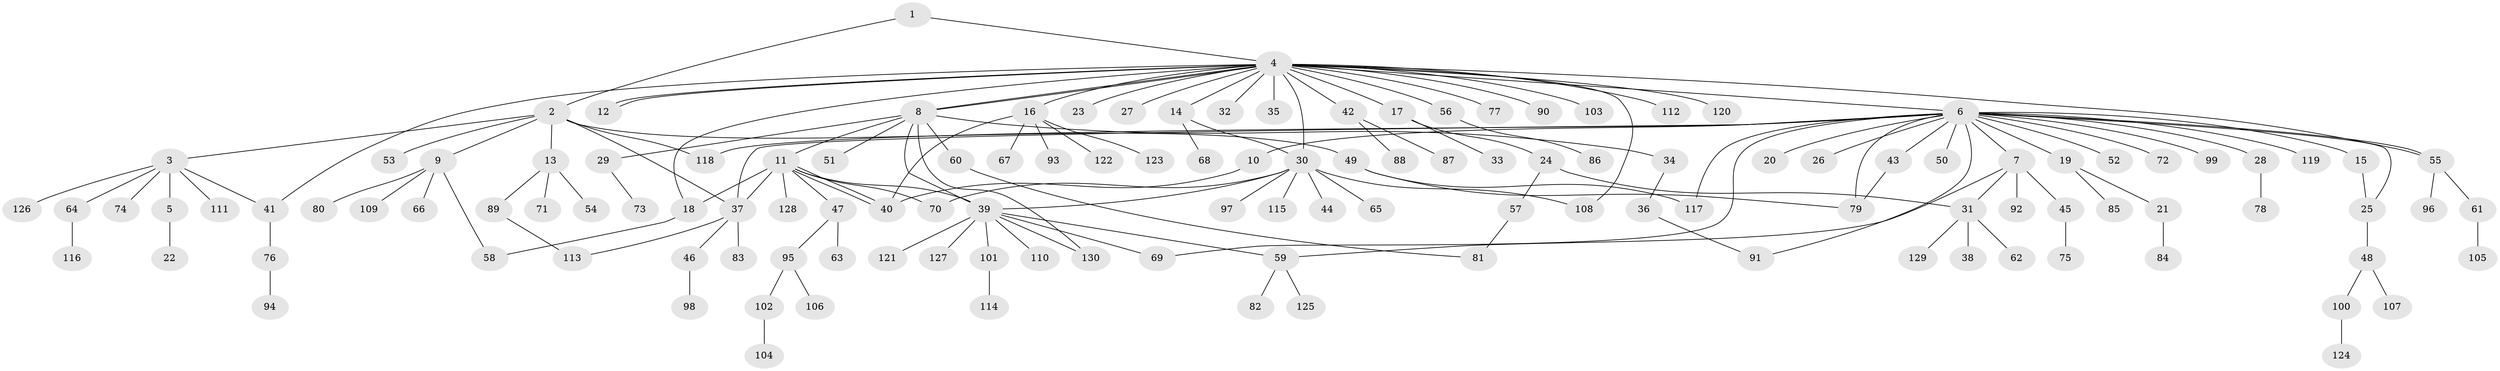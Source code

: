 // coarse degree distribution, {8: 0.039603960396039604, 26: 0.009900990099009901, 1: 0.5742574257425742, 23: 0.009900990099009901, 15: 0.009900990099009901, 4: 0.019801980198019802, 3: 0.0891089108910891, 2: 0.22772277227722773, 5: 0.009900990099009901, 6: 0.009900990099009901}
// Generated by graph-tools (version 1.1) at 2025/41/03/06/25 10:41:49]
// undirected, 130 vertices, 157 edges
graph export_dot {
graph [start="1"]
  node [color=gray90,style=filled];
  1;
  2;
  3;
  4;
  5;
  6;
  7;
  8;
  9;
  10;
  11;
  12;
  13;
  14;
  15;
  16;
  17;
  18;
  19;
  20;
  21;
  22;
  23;
  24;
  25;
  26;
  27;
  28;
  29;
  30;
  31;
  32;
  33;
  34;
  35;
  36;
  37;
  38;
  39;
  40;
  41;
  42;
  43;
  44;
  45;
  46;
  47;
  48;
  49;
  50;
  51;
  52;
  53;
  54;
  55;
  56;
  57;
  58;
  59;
  60;
  61;
  62;
  63;
  64;
  65;
  66;
  67;
  68;
  69;
  70;
  71;
  72;
  73;
  74;
  75;
  76;
  77;
  78;
  79;
  80;
  81;
  82;
  83;
  84;
  85;
  86;
  87;
  88;
  89;
  90;
  91;
  92;
  93;
  94;
  95;
  96;
  97;
  98;
  99;
  100;
  101;
  102;
  103;
  104;
  105;
  106;
  107;
  108;
  109;
  110;
  111;
  112;
  113;
  114;
  115;
  116;
  117;
  118;
  119;
  120;
  121;
  122;
  123;
  124;
  125;
  126;
  127;
  128;
  129;
  130;
  1 -- 2;
  1 -- 4;
  2 -- 3;
  2 -- 9;
  2 -- 13;
  2 -- 37;
  2 -- 49;
  2 -- 53;
  2 -- 118;
  3 -- 5;
  3 -- 41;
  3 -- 64;
  3 -- 74;
  3 -- 111;
  3 -- 126;
  4 -- 6;
  4 -- 8;
  4 -- 8;
  4 -- 12;
  4 -- 12;
  4 -- 14;
  4 -- 16;
  4 -- 17;
  4 -- 18;
  4 -- 23;
  4 -- 27;
  4 -- 30;
  4 -- 32;
  4 -- 35;
  4 -- 41;
  4 -- 42;
  4 -- 55;
  4 -- 56;
  4 -- 77;
  4 -- 90;
  4 -- 103;
  4 -- 108;
  4 -- 112;
  4 -- 120;
  5 -- 22;
  6 -- 7;
  6 -- 10;
  6 -- 15;
  6 -- 19;
  6 -- 20;
  6 -- 25;
  6 -- 26;
  6 -- 28;
  6 -- 37;
  6 -- 43;
  6 -- 50;
  6 -- 52;
  6 -- 55;
  6 -- 69;
  6 -- 72;
  6 -- 79;
  6 -- 91;
  6 -- 99;
  6 -- 117;
  6 -- 118;
  6 -- 119;
  7 -- 31;
  7 -- 45;
  7 -- 59;
  7 -- 92;
  8 -- 11;
  8 -- 29;
  8 -- 34;
  8 -- 39;
  8 -- 51;
  8 -- 60;
  8 -- 130;
  9 -- 58;
  9 -- 66;
  9 -- 80;
  9 -- 109;
  10 -- 40;
  11 -- 18;
  11 -- 37;
  11 -- 39;
  11 -- 40;
  11 -- 40;
  11 -- 47;
  11 -- 70;
  11 -- 128;
  13 -- 54;
  13 -- 71;
  13 -- 89;
  14 -- 30;
  14 -- 68;
  15 -- 25;
  16 -- 40;
  16 -- 67;
  16 -- 93;
  16 -- 122;
  16 -- 123;
  17 -- 24;
  17 -- 33;
  18 -- 58;
  19 -- 21;
  19 -- 85;
  21 -- 84;
  24 -- 31;
  24 -- 57;
  25 -- 48;
  28 -- 78;
  29 -- 73;
  30 -- 39;
  30 -- 44;
  30 -- 65;
  30 -- 70;
  30 -- 97;
  30 -- 108;
  30 -- 115;
  31 -- 38;
  31 -- 62;
  31 -- 129;
  34 -- 36;
  36 -- 91;
  37 -- 46;
  37 -- 83;
  37 -- 113;
  39 -- 59;
  39 -- 69;
  39 -- 101;
  39 -- 110;
  39 -- 121;
  39 -- 127;
  39 -- 130;
  41 -- 76;
  42 -- 87;
  42 -- 88;
  43 -- 79;
  45 -- 75;
  46 -- 98;
  47 -- 63;
  47 -- 95;
  48 -- 100;
  48 -- 107;
  49 -- 79;
  49 -- 117;
  55 -- 61;
  55 -- 96;
  56 -- 86;
  57 -- 81;
  59 -- 82;
  59 -- 125;
  60 -- 81;
  61 -- 105;
  64 -- 116;
  76 -- 94;
  89 -- 113;
  95 -- 102;
  95 -- 106;
  100 -- 124;
  101 -- 114;
  102 -- 104;
}

